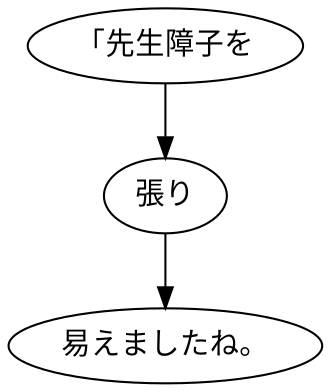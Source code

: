 digraph graph7477 {
	node0 [label="「先生障子を"];
	node1 [label="張り"];
	node2 [label="易えましたね。"];
	node0 -> node1;
	node1 -> node2;
}
